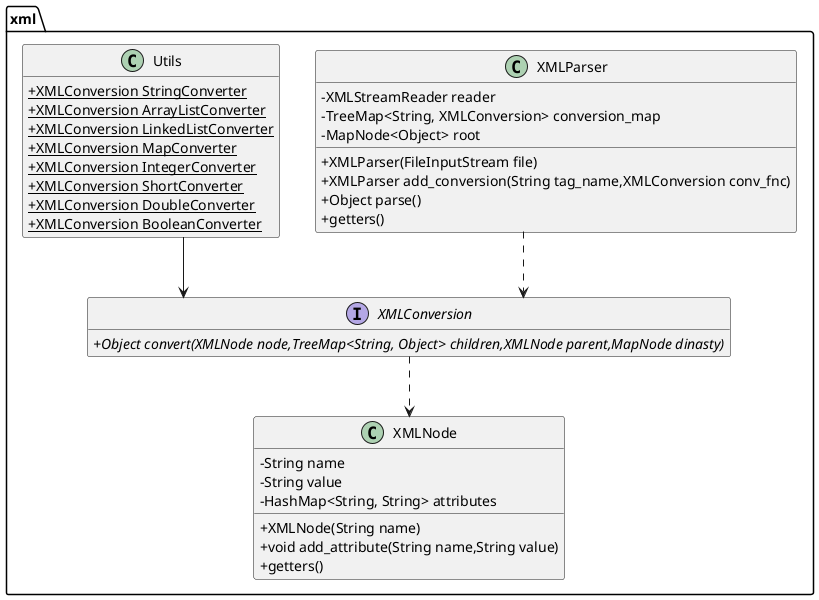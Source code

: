 @startuml

skinparam ClassAttributeIconSize 0
'skinparam groupInheritance 2
skinparam linetype ortho
hide empty members

package xml #FFFFFF {

    class XMLParser {
        -XMLStreamReader reader
        -TreeMap<String, XMLConversion> conversion_map
        -MapNode<Object> root
        +XMLParser(FileInputStream file)
        +XMLParser add_conversion(String tag_name,XMLConversion conv_fnc)
        +Object parse()
        +getters()
    }

    class XMLNode {
        -String name
        -String value
        -HashMap<String, String> attributes
        +XMLNode(String name)
        +void add_attribute(String name,String value)
        +getters()
    }

    interface XMLConversion {
        {abstract} +Object convert(XMLNode node,TreeMap<String, Object> children,XMLNode parent,MapNode dinasty)
    }

    class Utils {
        {static} +XMLConversion StringConverter
        {static} +XMLConversion ArrayListConverter
        {static} +XMLConversion LinkedListConverter
        {static} +XMLConversion MapConverter
        {static} +XMLConversion IntegerConverter
        {static} +XMLConversion ShortConverter
        {static} +XMLConversion DoubleConverter
        {static} +XMLConversion BooleanConverter
    }

}

XMLParser ..> XMLConversion
XMLConversion ..> XMLNode
Utils -->  XMLConversion

@enduml